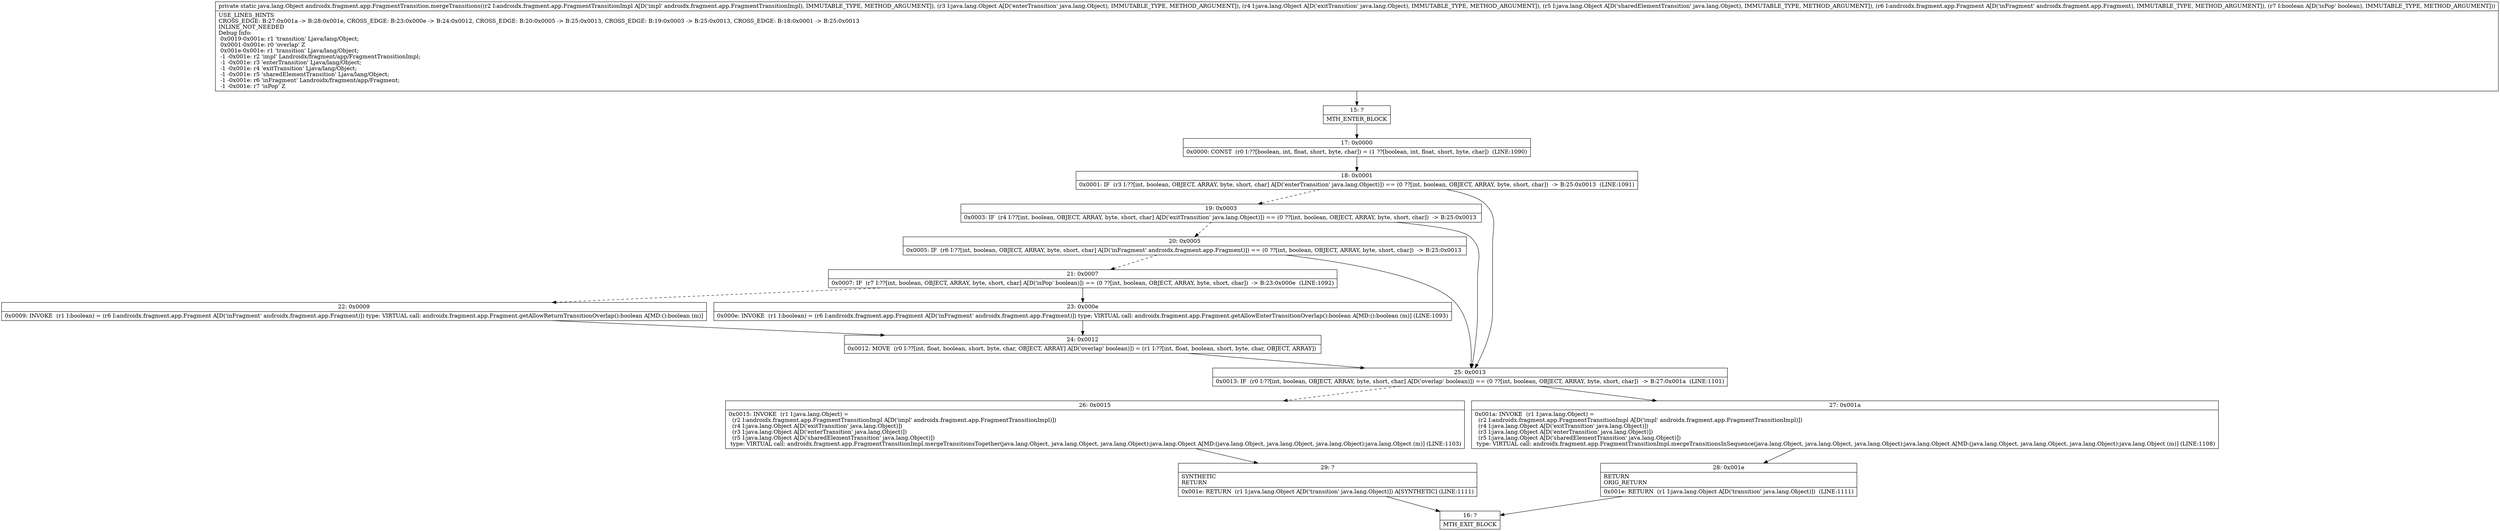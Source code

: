 digraph "CFG forandroidx.fragment.app.FragmentTransition.mergeTransitions(Landroidx\/fragment\/app\/FragmentTransitionImpl;Ljava\/lang\/Object;Ljava\/lang\/Object;Ljava\/lang\/Object;Landroidx\/fragment\/app\/Fragment;Z)Ljava\/lang\/Object;" {
Node_15 [shape=record,label="{15\:\ ?|MTH_ENTER_BLOCK\l}"];
Node_17 [shape=record,label="{17\:\ 0x0000|0x0000: CONST  (r0 I:??[boolean, int, float, short, byte, char]) = (1 ??[boolean, int, float, short, byte, char])  (LINE:1090)\l}"];
Node_18 [shape=record,label="{18\:\ 0x0001|0x0001: IF  (r3 I:??[int, boolean, OBJECT, ARRAY, byte, short, char] A[D('enterTransition' java.lang.Object)]) == (0 ??[int, boolean, OBJECT, ARRAY, byte, short, char])  \-\> B:25:0x0013  (LINE:1091)\l}"];
Node_19 [shape=record,label="{19\:\ 0x0003|0x0003: IF  (r4 I:??[int, boolean, OBJECT, ARRAY, byte, short, char] A[D('exitTransition' java.lang.Object)]) == (0 ??[int, boolean, OBJECT, ARRAY, byte, short, char])  \-\> B:25:0x0013 \l}"];
Node_20 [shape=record,label="{20\:\ 0x0005|0x0005: IF  (r6 I:??[int, boolean, OBJECT, ARRAY, byte, short, char] A[D('inFragment' androidx.fragment.app.Fragment)]) == (0 ??[int, boolean, OBJECT, ARRAY, byte, short, char])  \-\> B:25:0x0013 \l}"];
Node_21 [shape=record,label="{21\:\ 0x0007|0x0007: IF  (r7 I:??[int, boolean, OBJECT, ARRAY, byte, short, char] A[D('isPop' boolean)]) == (0 ??[int, boolean, OBJECT, ARRAY, byte, short, char])  \-\> B:23:0x000e  (LINE:1092)\l}"];
Node_22 [shape=record,label="{22\:\ 0x0009|0x0009: INVOKE  (r1 I:boolean) = (r6 I:androidx.fragment.app.Fragment A[D('inFragment' androidx.fragment.app.Fragment)]) type: VIRTUAL call: androidx.fragment.app.Fragment.getAllowReturnTransitionOverlap():boolean A[MD:():boolean (m)]\l}"];
Node_24 [shape=record,label="{24\:\ 0x0012|0x0012: MOVE  (r0 I:??[int, float, boolean, short, byte, char, OBJECT, ARRAY] A[D('overlap' boolean)]) = (r1 I:??[int, float, boolean, short, byte, char, OBJECT, ARRAY]) \l}"];
Node_23 [shape=record,label="{23\:\ 0x000e|0x000e: INVOKE  (r1 I:boolean) = (r6 I:androidx.fragment.app.Fragment A[D('inFragment' androidx.fragment.app.Fragment)]) type: VIRTUAL call: androidx.fragment.app.Fragment.getAllowEnterTransitionOverlap():boolean A[MD:():boolean (m)] (LINE:1093)\l}"];
Node_25 [shape=record,label="{25\:\ 0x0013|0x0013: IF  (r0 I:??[int, boolean, OBJECT, ARRAY, byte, short, char] A[D('overlap' boolean)]) == (0 ??[int, boolean, OBJECT, ARRAY, byte, short, char])  \-\> B:27:0x001a  (LINE:1101)\l}"];
Node_26 [shape=record,label="{26\:\ 0x0015|0x0015: INVOKE  (r1 I:java.lang.Object) = \l  (r2 I:androidx.fragment.app.FragmentTransitionImpl A[D('impl' androidx.fragment.app.FragmentTransitionImpl)])\l  (r4 I:java.lang.Object A[D('exitTransition' java.lang.Object)])\l  (r3 I:java.lang.Object A[D('enterTransition' java.lang.Object)])\l  (r5 I:java.lang.Object A[D('sharedElementTransition' java.lang.Object)])\l type: VIRTUAL call: androidx.fragment.app.FragmentTransitionImpl.mergeTransitionsTogether(java.lang.Object, java.lang.Object, java.lang.Object):java.lang.Object A[MD:(java.lang.Object, java.lang.Object, java.lang.Object):java.lang.Object (m)] (LINE:1103)\l}"];
Node_29 [shape=record,label="{29\:\ ?|SYNTHETIC\lRETURN\l|0x001e: RETURN  (r1 I:java.lang.Object A[D('transition' java.lang.Object)]) A[SYNTHETIC] (LINE:1111)\l}"];
Node_16 [shape=record,label="{16\:\ ?|MTH_EXIT_BLOCK\l}"];
Node_27 [shape=record,label="{27\:\ 0x001a|0x001a: INVOKE  (r1 I:java.lang.Object) = \l  (r2 I:androidx.fragment.app.FragmentTransitionImpl A[D('impl' androidx.fragment.app.FragmentTransitionImpl)])\l  (r4 I:java.lang.Object A[D('exitTransition' java.lang.Object)])\l  (r3 I:java.lang.Object A[D('enterTransition' java.lang.Object)])\l  (r5 I:java.lang.Object A[D('sharedElementTransition' java.lang.Object)])\l type: VIRTUAL call: androidx.fragment.app.FragmentTransitionImpl.mergeTransitionsInSequence(java.lang.Object, java.lang.Object, java.lang.Object):java.lang.Object A[MD:(java.lang.Object, java.lang.Object, java.lang.Object):java.lang.Object (m)] (LINE:1108)\l}"];
Node_28 [shape=record,label="{28\:\ 0x001e|RETURN\lORIG_RETURN\l|0x001e: RETURN  (r1 I:java.lang.Object A[D('transition' java.lang.Object)])  (LINE:1111)\l}"];
MethodNode[shape=record,label="{private static java.lang.Object androidx.fragment.app.FragmentTransition.mergeTransitions((r2 I:androidx.fragment.app.FragmentTransitionImpl A[D('impl' androidx.fragment.app.FragmentTransitionImpl), IMMUTABLE_TYPE, METHOD_ARGUMENT]), (r3 I:java.lang.Object A[D('enterTransition' java.lang.Object), IMMUTABLE_TYPE, METHOD_ARGUMENT]), (r4 I:java.lang.Object A[D('exitTransition' java.lang.Object), IMMUTABLE_TYPE, METHOD_ARGUMENT]), (r5 I:java.lang.Object A[D('sharedElementTransition' java.lang.Object), IMMUTABLE_TYPE, METHOD_ARGUMENT]), (r6 I:androidx.fragment.app.Fragment A[D('inFragment' androidx.fragment.app.Fragment), IMMUTABLE_TYPE, METHOD_ARGUMENT]), (r7 I:boolean A[D('isPop' boolean), IMMUTABLE_TYPE, METHOD_ARGUMENT]))  | USE_LINES_HINTS\lCROSS_EDGE: B:27:0x001a \-\> B:28:0x001e, CROSS_EDGE: B:23:0x000e \-\> B:24:0x0012, CROSS_EDGE: B:20:0x0005 \-\> B:25:0x0013, CROSS_EDGE: B:19:0x0003 \-\> B:25:0x0013, CROSS_EDGE: B:18:0x0001 \-\> B:25:0x0013\lINLINE_NOT_NEEDED\lDebug Info:\l  0x0019\-0x001a: r1 'transition' Ljava\/lang\/Object;\l  0x0001\-0x001e: r0 'overlap' Z\l  0x001e\-0x001e: r1 'transition' Ljava\/lang\/Object;\l  \-1 \-0x001e: r2 'impl' Landroidx\/fragment\/app\/FragmentTransitionImpl;\l  \-1 \-0x001e: r3 'enterTransition' Ljava\/lang\/Object;\l  \-1 \-0x001e: r4 'exitTransition' Ljava\/lang\/Object;\l  \-1 \-0x001e: r5 'sharedElementTransition' Ljava\/lang\/Object;\l  \-1 \-0x001e: r6 'inFragment' Landroidx\/fragment\/app\/Fragment;\l  \-1 \-0x001e: r7 'isPop' Z\l}"];
MethodNode -> Node_15;Node_15 -> Node_17;
Node_17 -> Node_18;
Node_18 -> Node_19[style=dashed];
Node_18 -> Node_25;
Node_19 -> Node_20[style=dashed];
Node_19 -> Node_25;
Node_20 -> Node_21[style=dashed];
Node_20 -> Node_25;
Node_21 -> Node_22[style=dashed];
Node_21 -> Node_23;
Node_22 -> Node_24;
Node_24 -> Node_25;
Node_23 -> Node_24;
Node_25 -> Node_26[style=dashed];
Node_25 -> Node_27;
Node_26 -> Node_29;
Node_29 -> Node_16;
Node_27 -> Node_28;
Node_28 -> Node_16;
}


